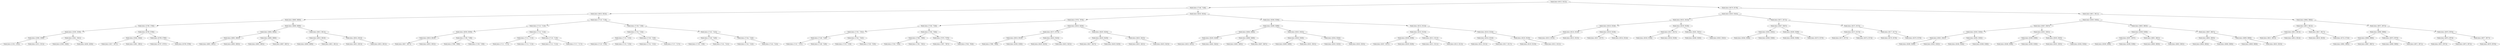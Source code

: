 digraph G{
77868625 [label="Node{data=[8522, 8522]}"]
77868625 -> 1022758944
1022758944 [label="Node{data=[7146, 7146]}"]
1022758944 -> 626854991
626854991 [label="Node{data=[6816, 6816]}"]
626854991 -> 2144624637
2144624637 [label="Node{data=[6800, 6800]}"]
2144624637 -> 1520906480
1520906480 [label="Node{data=[5780, 5780]}"]
1520906480 -> 1457282196
1457282196 [label="Node{data=[2039, 2039]}"]
1457282196 -> 464395636
464395636 [label="Node{data=[2006, 2006]}"]
464395636 -> 1188594251
1188594251 [label="Node{data=[1505, 1505]}"]
464395636 -> 630921936
630921936 [label="Node{data=[2015, 2015]}"]
1457282196 -> 286775819
286775819 [label="Node{data=[2041, 2041]}"]
286775819 -> 2050568416
2050568416 [label="Node{data=[2040, 2040]}"]
286775819 -> 2020687670
2020687670 [label="Node{data=[4636, 4636]}"]
1520906480 -> 96593778
96593778 [label="Node{data=[6780, 6780]}"]
96593778 -> 707375683
707375683 [label="Node{data=[5944, 5944]}"]
707375683 -> 430189014
430189014 [label="Node{data=[5817, 5817]}"]
707375683 -> 1759329627
1759329627 [label="Node{data=[5981, 5981]}"]
96593778 -> 1655553349
1655553349 [label="Node{data=[6798, 6798]}"]
1655553349 -> 99725561
99725561 [label="Node{data=[6797, 6797]}"]
1655553349 -> 1034142472
1034142472 [label="Node{data=[6799, 6799]}"]
2144624637 -> 1008010754
1008010754 [label="Node{data=[6808, 6808]}"]
1008010754 -> 870175568
870175568 [label="Node{data=[6804, 6804]}"]
870175568 -> 992201642
992201642 [label="Node{data=[6802, 6802]}"]
992201642 -> 406582341
406582341 [label="Node{data=[6801, 6801]}"]
992201642 -> 210424918
210424918 [label="Node{data=[6803, 6803]}"]
870175568 -> 1368441284
1368441284 [label="Node{data=[6806, 6806]}"]
1368441284 -> 1959472839
1959472839 [label="Node{data=[6805, 6805]}"]
1368441284 -> 857040327
857040327 [label="Node{data=[6807, 6807]}"]
1008010754 -> 1768370071
1768370071 [label="Node{data=[6812, 6812]}"]
1768370071 -> 1043226014
1043226014 [label="Node{data=[6810, 6810]}"]
1043226014 -> 331276682
331276682 [label="Node{data=[6809, 6809]}"]
1043226014 -> 186488167
186488167 [label="Node{data=[6811, 6811]}"]
1768370071 -> 1532368900
1532368900 [label="Node{data=[6814, 6814]}"]
1532368900 -> 391674973
391674973 [label="Node{data=[6813, 6813]}"]
1532368900 -> 1938713997
1938713997 [label="Node{data=[6815, 6815]}"]
626854991 -> 350185526
350185526 [label="Node{data=[7118, 7118]}"]
350185526 -> 2141373585
2141373585 [label="Node{data=[7110, 7110]}"]
2141373585 -> 726463916
726463916 [label="Node{data=[6939, 6939]}"]
726463916 -> 724436813
724436813 [label="Node{data=[6818, 6818]}"]
724436813 -> 1147094214
1147094214 [label="Node{data=[6817, 6817]}"]
724436813 -> 758158992
758158992 [label="Node{data=[6932, 6932]}"]
726463916 -> 1629349647
1629349647 [label="Node{data=[7108, 7108]}"]
1629349647 -> 978485262
978485262 [label="Node{data=[7098, 7098]}"]
1629349647 -> 68524790
68524790 [label="Node{data=[7109, 7109]}"]
2141373585 -> 758651122
758651122 [label="Node{data=[7114, 7114]}"]
758651122 -> 588490693
588490693 [label="Node{data=[7112, 7112]}"]
588490693 -> 225378649
225378649 [label="Node{data=[7111, 7111]}"]
588490693 -> 629532712
629532712 [label="Node{data=[7113, 7113]}"]
758651122 -> 1217895394
1217895394 [label="Node{data=[7116, 7116]}"]
1217895394 -> 1979982010
1979982010 [label="Node{data=[7115, 7115]}"]
1217895394 -> 51675882
51675882 [label="Node{data=[7117, 7117]}"]
350185526 -> 165342728
165342728 [label="Node{data=[7138, 7138]}"]
165342728 -> 2112236634
2112236634 [label="Node{data=[7134, 7134]}"]
2112236634 -> 716231340
716231340 [label="Node{data=[7132, 7132]}"]
716231340 -> 219416258
219416258 [label="Node{data=[7119, 7119]}"]
716231340 -> 1398805446
1398805446 [label="Node{data=[7133, 7133]}"]
2112236634 -> 531128588
531128588 [label="Node{data=[7136, 7136]}"]
531128588 -> 857863655
857863655 [label="Node{data=[7135, 7135]}"]
531128588 -> 506386263
506386263 [label="Node{data=[7137, 7137]}"]
165342728 -> 1300437367
1300437367 [label="Node{data=[7142, 7142]}"]
1300437367 -> 293577162
293577162 [label="Node{data=[7140, 7140]}"]
293577162 -> 760082639
760082639 [label="Node{data=[7139, 7139]}"]
293577162 -> 1160842846
1160842846 [label="Node{data=[7141, 7141]}"]
1300437367 -> 279772974
279772974 [label="Node{data=[7144, 7144]}"]
279772974 -> 2092006656
2092006656 [label="Node{data=[7143, 7143]}"]
279772974 -> 1043870161
1043870161 [label="Node{data=[7145, 7145]}"]
1022758944 -> 1932954550
1932954550 [label="Node{data=[8434, 8434]}"]
1932954550 -> 68444017
68444017 [label="Node{data=[7976, 7976]}"]
68444017 -> 1941601166
1941601166 [label="Node{data=[7358, 7358]}"]
1941601166 -> 217279121
217279121 [label="Node{data=[7191, 7191]}"]
217279121 -> 1264532354
1264532354 [label="Node{data=[7148, 7148]}"]
1264532354 -> 1830165071
1830165071 [label="Node{data=[7147, 7147]}"]
1264532354 -> 1297119848
1297119848 [label="Node{data=[7149, 7149]}"]
217279121 -> 1516254897
1516254897 [label="Node{data=[7242, 7242]}"]
1516254897 -> 1758561620
1758561620 [label="Node{data=[7219, 7219]}"]
1516254897 -> 902315619
902315619 [label="Node{data=[7329, 7329]}"]
1941601166 -> 2072347016
2072347016 [label="Node{data=[7594, 7594]}"]
2072347016 -> 546043383
546043383 [label="Node{data=[7360, 7360]}"]
546043383 -> 1142173591
1142173591 [label="Node{data=[7359, 7359]}"]
546043383 -> 811285072
811285072 [label="Node{data=[7361, 7361]}"]
2072347016 -> 1728410642
1728410642 [label="Node{data=[7676, 7676]}"]
1728410642 -> 408813896
408813896 [label="Node{data=[7607, 7607]}"]
1728410642 -> 2111040835
2111040835 [label="Node{data=[7958, 7958]}"]
68444017 -> 347328787
347328787 [label="Node{data=[8426, 8426]}"]
347328787 -> 1490715251
1490715251 [label="Node{data=[8373, 8373]}"]
1490715251 -> 820419681
820419681 [label="Node{data=[8016, 8016]}"]
820419681 -> 1388173003
1388173003 [label="Node{data=[7996, 7996]}"]
820419681 -> 1485618886
1485618886 [label="Node{data=[8260, 8260]}"]
1490715251 -> 1422489278
1422489278 [label="Node{data=[8424, 8424]}"]
1422489278 -> 1355345362
1355345362 [label="Node{data=[8420, 8420]}"]
1422489278 -> 1828676238
1828676238 [label="Node{data=[8425, 8425]}"]
347328787 -> 1362664281
1362664281 [label="Node{data=[8430, 8430]}"]
1362664281 -> 1314618182
1314618182 [label="Node{data=[8428, 8428]}"]
1314618182 -> 1508555042
1508555042 [label="Node{data=[8427, 8427]}"]
1314618182 -> 1318476675
1318476675 [label="Node{data=[8429, 8429]}"]
1362664281 -> 1533141851
1533141851 [label="Node{data=[8432, 8432]}"]
1533141851 -> 1324687930
1324687930 [label="Node{data=[8431, 8431]}"]
1533141851 -> 1113235823
1113235823 [label="Node{data=[8433, 8433]}"]
1932954550 -> 1055699172
1055699172 [label="Node{data=[8506, 8506]}"]
1055699172 -> 1791227737
1791227737 [label="Node{data=[8498, 8498]}"]
1791227737 -> 230747337
230747337 [label="Node{data=[8494, 8494]}"]
230747337 -> 445019591
445019591 [label="Node{data=[8436, 8436]}"]
445019591 -> 1102487011
1102487011 [label="Node{data=[8435, 8435]}"]
445019591 -> 884655027
884655027 [label="Node{data=[8445, 8445]}"]
230747337 -> 1050072905
1050072905 [label="Node{data=[8496, 8496]}"]
1050072905 -> 387429649
387429649 [label="Node{data=[8495, 8495]}"]
1050072905 -> 1648065429
1648065429 [label="Node{data=[8497, 8497]}"]
1791227737 -> 16685882
16685882 [label="Node{data=[8502, 8502]}"]
16685882 -> 140130547
140130547 [label="Node{data=[8500, 8500]}"]
140130547 -> 584039380
584039380 [label="Node{data=[8499, 8499]}"]
140130547 -> 454134731
454134731 [label="Node{data=[8501, 8501]}"]
16685882 -> 1866654936
1866654936 [label="Node{data=[8504, 8504]}"]
1866654936 -> 906417251
906417251 [label="Node{data=[8503, 8503]}"]
1866654936 -> 1766377580
1766377580 [label="Node{data=[8505, 8505]}"]
1055699172 -> 2123385181
2123385181 [label="Node{data=[8514, 8514]}"]
2123385181 -> 109839987
109839987 [label="Node{data=[8510, 8510]}"]
109839987 -> 111767309
111767309 [label="Node{data=[8508, 8508]}"]
111767309 -> 688774172
688774172 [label="Node{data=[8507, 8507]}"]
111767309 -> 1428923073
1428923073 [label="Node{data=[8509, 8509]}"]
109839987 -> 871537033
871537033 [label="Node{data=[8512, 8512]}"]
871537033 -> 2129549821
2129549821 [label="Node{data=[8511, 8511]}"]
871537033 -> 960792320
960792320 [label="Node{data=[8513, 8513]}"]
2123385181 -> 837883715
837883715 [label="Node{data=[8518, 8518]}"]
837883715 -> 384364069
384364069 [label="Node{data=[8516, 8516]}"]
384364069 -> 449146036
449146036 [label="Node{data=[8515, 8515]}"]
384364069 -> 128222315
128222315 [label="Node{data=[8517, 8517]}"]
837883715 -> 1054265555
1054265555 [label="Node{data=[8520, 8520]}"]
1054265555 -> 1872664810
1872664810 [label="Node{data=[8519, 8519]}"]
1054265555 -> 1586493793
1586493793 [label="Node{data=[8521, 8521]}"]
77868625 -> 2108406023
2108406023 [label="Node{data=[8579, 8579]}"]
2108406023 -> 1978904105
1978904105 [label="Node{data=[8563, 8563]}"]
1978904105 -> 1848717749
1848717749 [label="Node{data=[8555, 8555]}"]
1848717749 -> 1339333091
1339333091 [label="Node{data=[8526, 8526]}"]
1339333091 -> 1872196255
1872196255 [label="Node{data=[8524, 8524]}"]
1872196255 -> 134028194
134028194 [label="Node{data=[8523, 8523]}"]
1872196255 -> 1613114993
1613114993 [label="Node{data=[8525, 8525]}"]
1339333091 -> 198617111
198617111 [label="Node{data=[8528, 8528]}"]
198617111 -> 1593909368
1593909368 [label="Node{data=[8527, 8527]}"]
198617111 -> 810422321
810422321 [label="Node{data=[8554, 8554]}"]
1848717749 -> 1640691183
1640691183 [label="Node{data=[8559, 8559]}"]
1640691183 -> 1608679377
1608679377 [label="Node{data=[8557, 8557]}"]
1608679377 -> 154568373
154568373 [label="Node{data=[8556, 8556]}"]
1608679377 -> 1228525626
1228525626 [label="Node{data=[8558, 8558]}"]
1640691183 -> 2137661823
2137661823 [label="Node{data=[8561, 8561]}"]
2137661823 -> 867882420
867882420 [label="Node{data=[8560, 8560]}"]
2137661823 -> 235208280
235208280 [label="Node{data=[8562, 8562]}"]
1978904105 -> 163272610
163272610 [label="Node{data=[8571, 8571]}"]
163272610 -> 661978675
661978675 [label="Node{data=[8567, 8567]}"]
661978675 -> 1116117020
1116117020 [label="Node{data=[8565, 8565]}"]
1116117020 -> 1809401898
1809401898 [label="Node{data=[8564, 8564]}"]
1116117020 -> 948700340
948700340 [label="Node{data=[8566, 8566]}"]
661978675 -> 948560112
948560112 [label="Node{data=[8569, 8569]}"]
948560112 -> 1312409989
1312409989 [label="Node{data=[8568, 8568]}"]
948560112 -> 1862287472
1862287472 [label="Node{data=[8570, 8570]}"]
163272610 -> 938561664
938561664 [label="Node{data=[8575, 8575]}"]
938561664 -> 1082697966
1082697966 [label="Node{data=[8573, 8573]}"]
1082697966 -> 1081947291
1081947291 [label="Node{data=[8572, 8572]}"]
1082697966 -> 764669732
764669732 [label="Node{data=[8574, 8574]}"]
938561664 -> 282840902
282840902 [label="Node{data=[8577, 8577]}"]
282840902 -> 353491563
353491563 [label="Node{data=[8576, 8576]}"]
282840902 -> 1021439422
1021439422 [label="Node{data=[8578, 8578]}"]
2108406023 -> 247058377
247058377 [label="Node{data=[8611, 8611]}"]
247058377 -> 1087799463
1087799463 [label="Node{data=[8595, 8595]}"]
1087799463 -> 1536149588
1536149588 [label="Node{data=[8587, 8587]}"]
1536149588 -> 1747993222
1747993222 [label="Node{data=[8583, 8583]}"]
1747993222 -> 683089870
683089870 [label="Node{data=[8581, 8581]}"]
683089870 -> 1552966087
1552966087 [label="Node{data=[8580, 8580]}"]
683089870 -> 2046349161
2046349161 [label="Node{data=[8582, 8582]}"]
1747993222 -> 330729122
330729122 [label="Node{data=[8585, 8585]}"]
330729122 -> 66040437
66040437 [label="Node{data=[8584, 8584]}"]
330729122 -> 1554933142
1554933142 [label="Node{data=[8586, 8586]}"]
1536149588 -> 1662151405
1662151405 [label="Node{data=[8591, 8591]}"]
1662151405 -> 1152807867
1152807867 [label="Node{data=[8589, 8589]}"]
1152807867 -> 976493890
976493890 [label="Node{data=[8588, 8588]}"]
1152807867 -> 362372423
362372423 [label="Node{data=[8590, 8590]}"]
1662151405 -> 1697384475
1697384475 [label="Node{data=[8593, 8593]}"]
1697384475 -> 317752494
317752494 [label="Node{data=[8592, 8592]}"]
1697384475 -> 137643455
137643455 [label="Node{data=[8594, 8594]}"]
1087799463 -> 1461207707
1461207707 [label="Node{data=[8603, 8603]}"]
1461207707 -> 1383195827
1383195827 [label="Node{data=[8599, 8599]}"]
1383195827 -> 1152573351
1152573351 [label="Node{data=[8597, 8597]}"]
1152573351 -> 1853973299
1853973299 [label="Node{data=[8596, 8596]}"]
1152573351 -> 2073618658
2073618658 [label="Node{data=[8598, 8598]}"]
1383195827 -> 647094110
647094110 [label="Node{data=[8601, 8601]}"]
647094110 -> 1955357644
1955357644 [label="Node{data=[8600, 8600]}"]
647094110 -> 301014677
301014677 [label="Node{data=[8602, 8602]}"]
1461207707 -> 756169649
756169649 [label="Node{data=[8607, 8607]}"]
756169649 -> 89225826
89225826 [label="Node{data=[8605, 8605]}"]
89225826 -> 307555079
307555079 [label="Node{data=[8604, 8604]}"]
89225826 -> 197675630
197675630 [label="Node{data=[8606, 8606]}"]
756169649 -> 935016213
935016213 [label="Node{data=[8609, 8609]}"]
935016213 -> 968346090
968346090 [label="Node{data=[8608, 8608]}"]
935016213 -> 210637064
210637064 [label="Node{data=[8610, 8610]}"]
247058377 -> 1163702733
1163702733 [label="Node{data=[8964, 8964]}"]
1163702733 -> 724641260
724641260 [label="Node{data=[8615, 8615]}"]
724641260 -> 743326201
743326201 [label="Node{data=[8613, 8613]}"]
743326201 -> 1345585961
1345585961 [label="Node{data=[8612, 8612]}"]
743326201 -> 1883640379
1883640379 [label="Node{data=[8614, 8614]}"]
724641260 -> 1392134042
1392134042 [label="Node{data=[8617, 8617]}"]
1392134042 -> 207984053
207984053 [label="Node{data=[8616, 8616]}"]
1392134042 -> 2084106843
2084106843 [label="Node{data=[8724, 8724]}"]
1163702733 -> 1018159149
1018159149 [label="Node{data=[8972, 8972]}"]
1018159149 -> 1013561013
1013561013 [label="Node{data=[8968, 8968]}"]
1013561013 -> 478233776
478233776 [label="Node{data=[8966, 8966]}"]
478233776 -> 663799633
663799633 [label="Node{data=[8965, 8965]}"]
478233776 -> 1685976326
1685976326 [label="Node{data=[8967, 8967]}"]
1013561013 -> 365964066
365964066 [label="Node{data=[8970, 8970]}"]
365964066 -> 56777196
56777196 [label="Node{data=[8969, 8969]}"]
365964066 -> 585739422
585739422 [label="Node{data=[8971, 8971]}"]
1018159149 -> 691513344
691513344 [label="Node{data=[8976, 8976]}"]
691513344 -> 1034555199
1034555199 [label="Node{data=[8974, 8974]}"]
1034555199 -> 748063839
748063839 [label="Node{data=[8973, 8973]}"]
1034555199 -> 1140086799
1140086799 [label="Node{data=[8975, 8975]}"]
691513344 -> 1469554649
1469554649 [label="Node{data=[8977, 8977]}"]
1469554649 -> 984195555
984195555 [label="Node{data=[8978, 8978]}"]
}